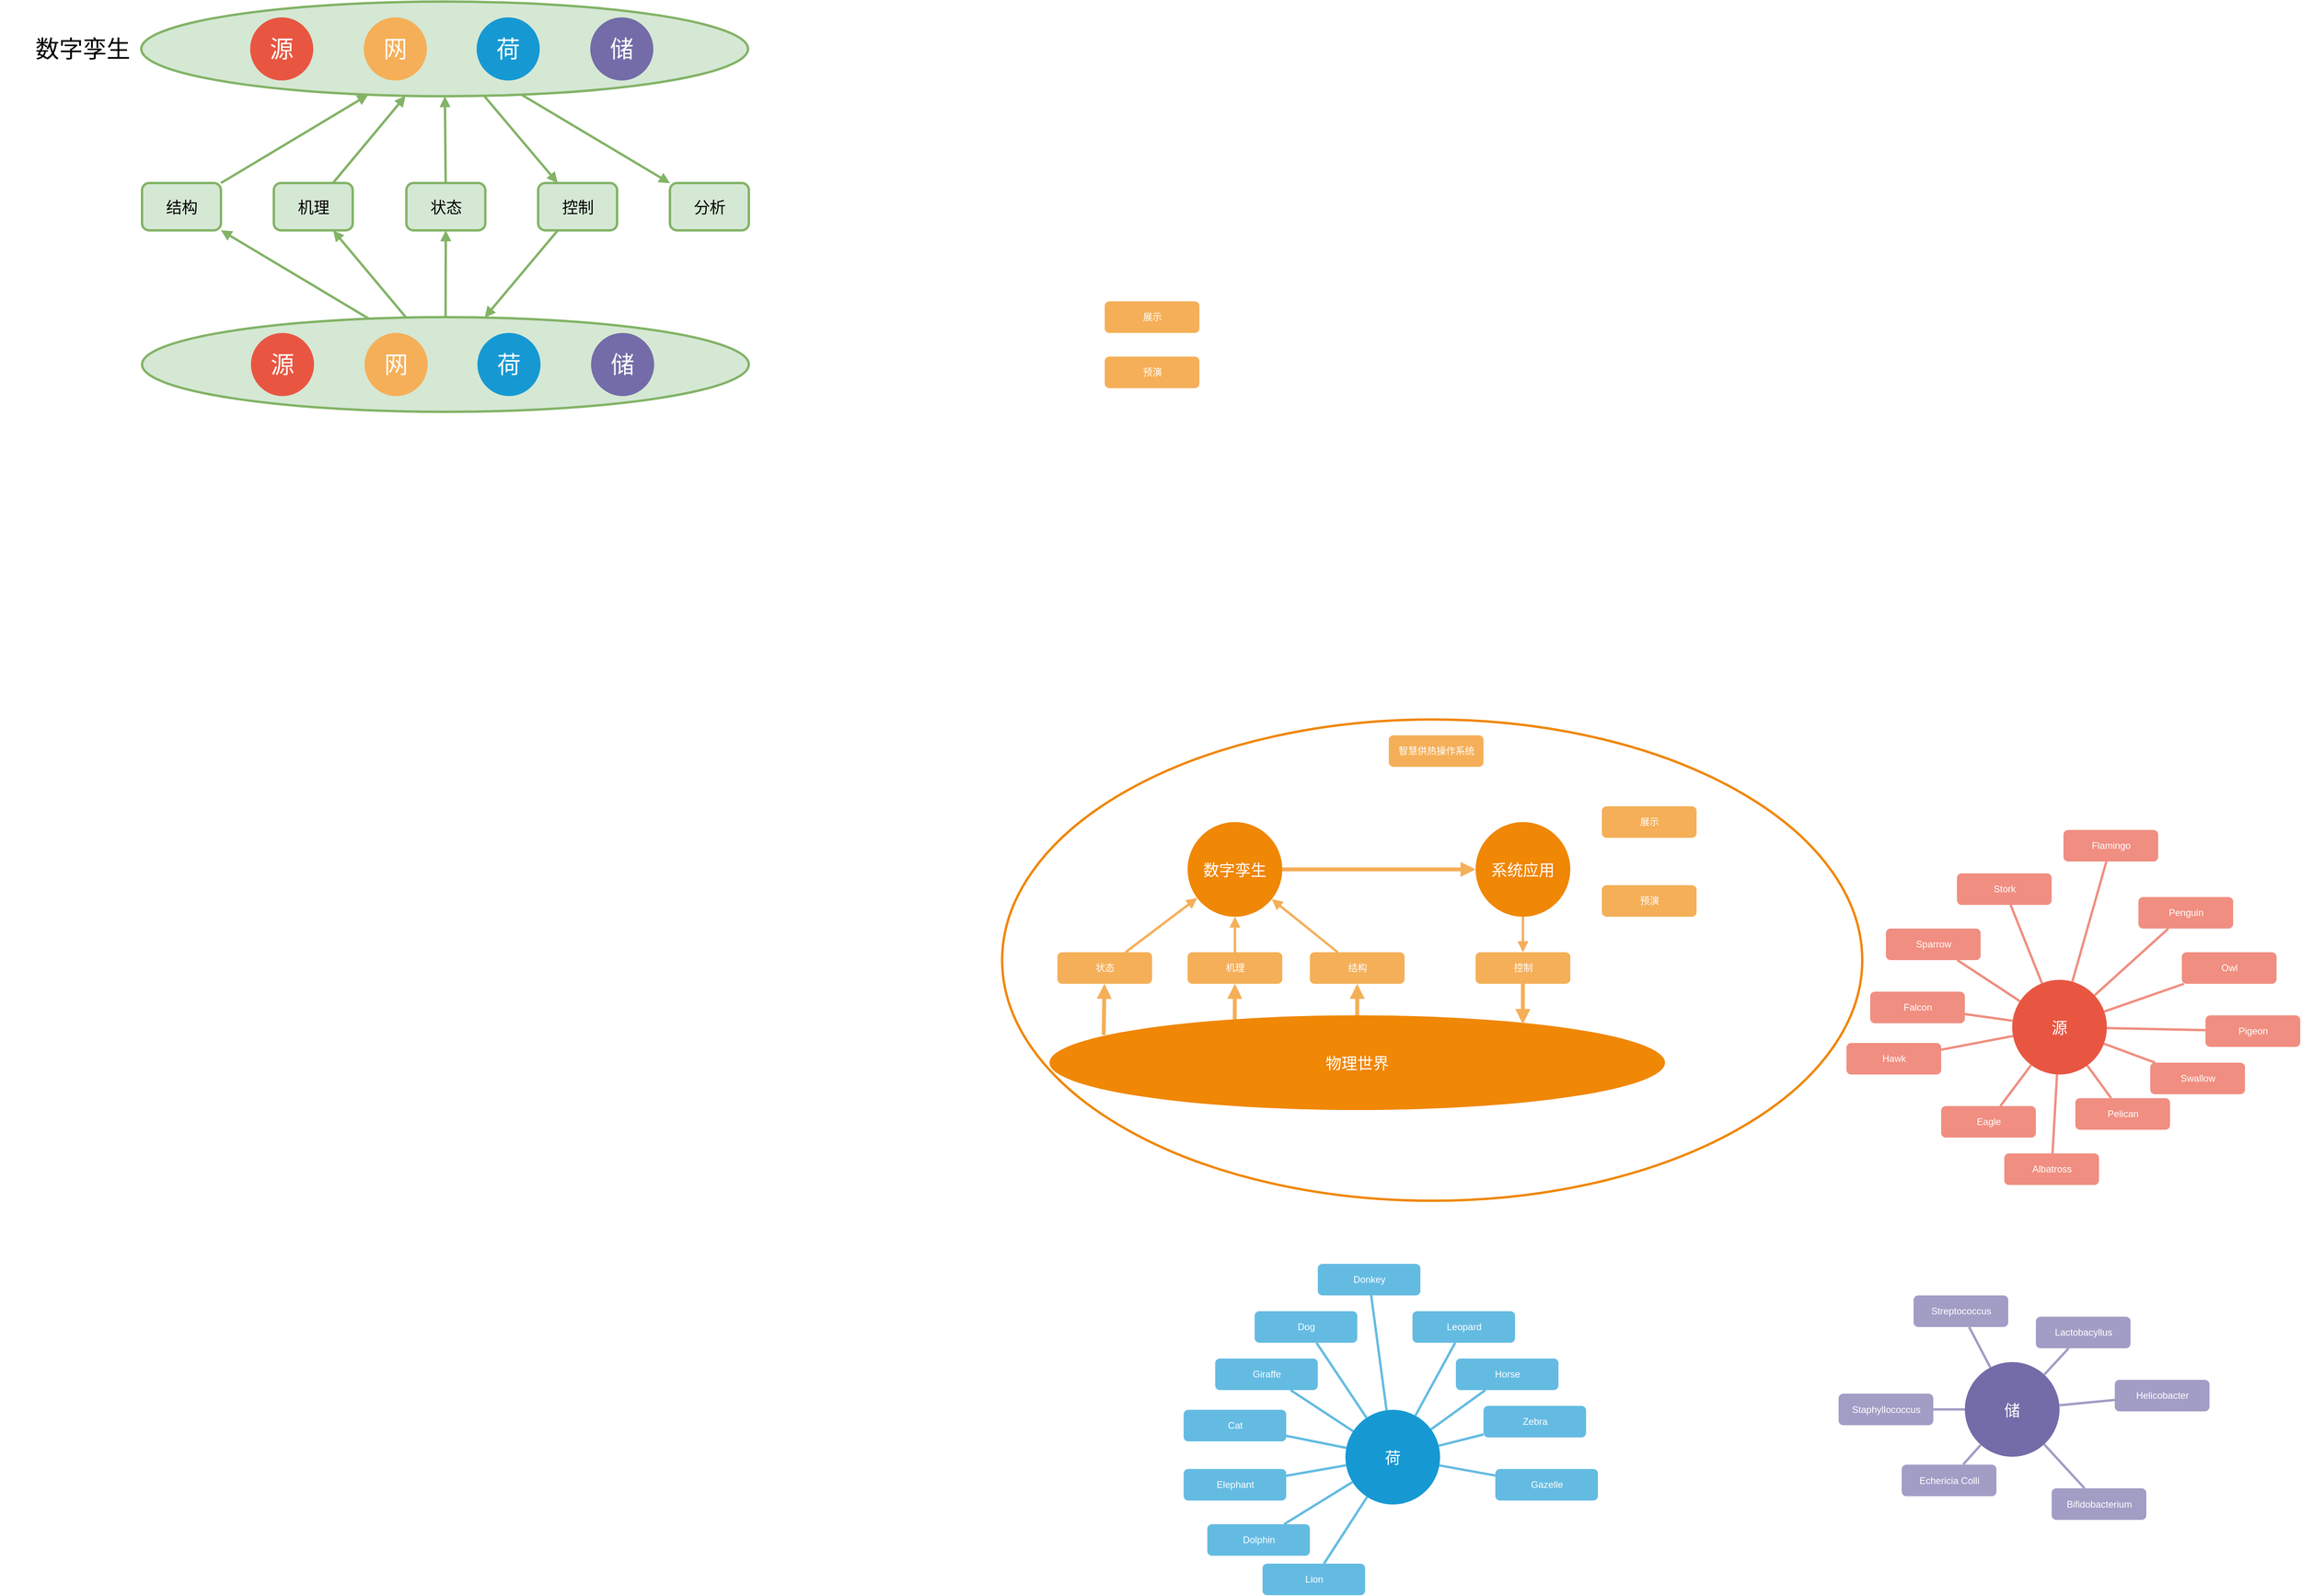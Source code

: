 <mxfile version="14.6.3" type="github">
  <diagram id="6a731a19-8d31-9384-78a2-239565b7b9f0" name="Page-1">
    <mxGraphModel dx="3622" dy="2051" grid="1" gridSize="10" guides="1" tooltips="1" connect="1" arrows="1" fold="1" page="1" pageScale="1" pageWidth="1169" pageHeight="827" background="#ffffff" math="0" shadow="0">
      <root>
        <mxCell id="0" />
        <mxCell id="1" parent="0" />
        <mxCell id="1351" value="网" style="ellipse;whiteSpace=wrap;html=1;shadow=0;fontFamily=Helvetica;fontSize=20;fontColor=#FFFFFF;align=center;strokeWidth=3;fillColor=none;strokeColor=#F08705;" parent="1" vertex="1">
          <mxGeometry x="210" y="200" width="1090" height="610" as="geometry" />
        </mxCell>
        <mxCell id="1350" value="荷" style="ellipse;whiteSpace=wrap;html=1;shadow=0;fontFamily=Helvetica;fontSize=20;fontColor=#FFFFFF;align=center;strokeWidth=3;fillColor=#1699D3;strokeColor=none;" parent="1" vertex="1">
          <mxGeometry x="645" y="1075" width="120" height="120" as="geometry" />
        </mxCell>
        <mxCell id="1352" value="源" style="ellipse;whiteSpace=wrap;html=1;shadow=0;fontFamily=Helvetica;fontSize=20;fontColor=#FFFFFF;align=center;strokeWidth=3;fillColor=#E85642;strokeColor=none;" parent="1" vertex="1">
          <mxGeometry x="1490" y="530" width="120" height="120" as="geometry" />
        </mxCell>
        <mxCell id="1354" value="储" style="ellipse;whiteSpace=wrap;html=1;shadow=0;fontFamily=Helvetica;fontSize=20;fontColor=#FFFFFF;align=center;strokeWidth=3;strokeColor=none;fillColor=#736CA8;" parent="1" vertex="1">
          <mxGeometry x="1430" y="1014.5" width="120" height="120" as="geometry" />
        </mxCell>
        <mxCell id="1357" value="状态" style="rounded=1;fillColor=#f5af58;strokeColor=none;strokeWidth=3;shadow=0;html=1;fontColor=#FFFFFF;" parent="1" vertex="1">
          <mxGeometry x="280" y="495" width="120" height="40" as="geometry" />
        </mxCell>
        <mxCell id="1358" value="Dolphin" style="rounded=1;fillColor=#64BBE2;strokeColor=none;strokeWidth=3;shadow=0;html=1;fontColor=#FFFFFF;" parent="1" vertex="1">
          <mxGeometry x="470" y="1220" width="130" height="40" as="geometry" />
        </mxCell>
        <mxCell id="1367" value="Lion" style="rounded=1;fillColor=#64BBE2;strokeColor=none;strokeWidth=3;shadow=0;html=1;fontColor=#FFFFFF;" parent="1" vertex="1">
          <mxGeometry x="540" y="1270" width="130" height="40" as="geometry" />
        </mxCell>
        <mxCell id="1368" value="Elephant" style="rounded=1;fillColor=#64BBE2;strokeColor=none;strokeWidth=3;shadow=0;html=1;fontColor=#FFFFFF;" parent="1" vertex="1">
          <mxGeometry x="440" y="1150" width="130" height="40" as="geometry" />
        </mxCell>
        <mxCell id="1369" value="Cat" style="rounded=1;fillColor=#64BBE2;strokeColor=none;strokeWidth=3;shadow=0;html=1;fontColor=#FFFFFF;" parent="1" vertex="1">
          <mxGeometry x="440" y="1075" width="130" height="40" as="geometry" />
        </mxCell>
        <mxCell id="1370" value="Giraffe" style="rounded=1;fillColor=#64BBE2;strokeColor=none;strokeWidth=3;shadow=0;html=1;fontColor=#FFFFFF;" parent="1" vertex="1">
          <mxGeometry x="480" y="1010" width="130" height="40" as="geometry" />
        </mxCell>
        <mxCell id="1371" value="Dog" style="rounded=1;fillColor=#64BBE2;strokeColor=none;strokeWidth=3;shadow=0;html=1;fontColor=#FFFFFF;" parent="1" vertex="1">
          <mxGeometry x="530" y="950" width="130" height="40" as="geometry" />
        </mxCell>
        <mxCell id="1372" value="Donkey" style="rounded=1;fillColor=#64BBE2;strokeColor=none;strokeWidth=3;shadow=0;html=1;fontColor=#FFFFFF;" parent="1" vertex="1">
          <mxGeometry x="610" y="890" width="130" height="40" as="geometry" />
        </mxCell>
        <mxCell id="1373" value="Leopard" style="rounded=1;fillColor=#64BBE2;strokeColor=none;strokeWidth=3;shadow=0;html=1;fontColor=#FFFFFF;" parent="1" vertex="1">
          <mxGeometry x="730" y="950" width="130" height="40" as="geometry" />
        </mxCell>
        <mxCell id="1374" value="Horse" style="rounded=1;fillColor=#64BBE2;strokeColor=none;strokeWidth=3;shadow=0;html=1;fontColor=#FFFFFF;" parent="1" vertex="1">
          <mxGeometry x="785" y="1010" width="130" height="40" as="geometry" />
        </mxCell>
        <mxCell id="1375" value="Zebra" style="rounded=1;fillColor=#64BBE2;strokeColor=none;strokeWidth=3;shadow=0;html=1;fontColor=#FFFFFF;" parent="1" vertex="1">
          <mxGeometry x="820" y="1070" width="130" height="40" as="geometry" />
        </mxCell>
        <mxCell id="1376" value="Gazelle" style="rounded=1;fillColor=#64BBE2;strokeColor=none;strokeWidth=3;shadow=0;html=1;fontColor=#FFFFFF;" parent="1" vertex="1">
          <mxGeometry x="835" y="1150" width="130" height="40" as="geometry" />
        </mxCell>
        <mxCell id="1377" value="" style="edgeStyle=none;endArrow=none;strokeWidth=3;strokeColor=#64BBE2;html=1;" parent="1" source="1350" target="1376" edge="1">
          <mxGeometry x="-100" y="860" width="100" height="100" as="geometry">
            <mxPoint x="-100" y="960" as="sourcePoint" />
            <mxPoint y="860" as="targetPoint" />
          </mxGeometry>
        </mxCell>
        <mxCell id="1378" value="" style="edgeStyle=none;endArrow=none;strokeWidth=3;strokeColor=#64BBE2;html=1;" parent="1" source="1350" target="1367" edge="1">
          <mxGeometry x="-100" y="860" width="100" height="100" as="geometry">
            <mxPoint x="-100" y="960" as="sourcePoint" />
            <mxPoint y="860" as="targetPoint" />
          </mxGeometry>
        </mxCell>
        <mxCell id="1379" value="" style="edgeStyle=none;endArrow=none;strokeWidth=3;strokeColor=#64BBE2;html=1;" parent="1" source="1350" target="1358" edge="1">
          <mxGeometry x="-100" y="860" width="100" height="100" as="geometry">
            <mxPoint x="-100" y="960" as="sourcePoint" />
            <mxPoint y="860" as="targetPoint" />
          </mxGeometry>
        </mxCell>
        <mxCell id="1380" value="" style="edgeStyle=none;endArrow=none;strokeWidth=3;strokeColor=#64BBE2;html=1;" parent="1" source="1350" target="1368" edge="1">
          <mxGeometry x="-100" y="860" width="100" height="100" as="geometry">
            <mxPoint x="-100" y="960" as="sourcePoint" />
            <mxPoint y="860" as="targetPoint" />
          </mxGeometry>
        </mxCell>
        <mxCell id="1381" value="" style="edgeStyle=none;endArrow=none;strokeWidth=3;strokeColor=#64BBE2;html=1;" parent="1" source="1350" target="1369" edge="1">
          <mxGeometry x="-100" y="860" width="100" height="100" as="geometry">
            <mxPoint x="-100" y="960" as="sourcePoint" />
            <mxPoint y="860" as="targetPoint" />
          </mxGeometry>
        </mxCell>
        <mxCell id="1382" value="" style="edgeStyle=none;endArrow=none;strokeWidth=3;strokeColor=#64BBE2;html=1;" parent="1" source="1350" target="1370" edge="1">
          <mxGeometry x="-100" y="860" width="100" height="100" as="geometry">
            <mxPoint x="-100" y="960" as="sourcePoint" />
            <mxPoint y="860" as="targetPoint" />
          </mxGeometry>
        </mxCell>
        <mxCell id="1383" value="" style="edgeStyle=none;endArrow=none;strokeWidth=3;strokeColor=#64BBE2;html=1;" parent="1" source="1350" target="1371" edge="1">
          <mxGeometry x="-100" y="860" width="100" height="100" as="geometry">
            <mxPoint x="-100" y="960" as="sourcePoint" />
            <mxPoint y="860" as="targetPoint" />
          </mxGeometry>
        </mxCell>
        <mxCell id="1384" value="" style="edgeStyle=none;endArrow=none;strokeWidth=3;strokeColor=#64BBE2;html=1;" parent="1" source="1350" target="1372" edge="1">
          <mxGeometry x="-100" y="860" width="100" height="100" as="geometry">
            <mxPoint x="-100" y="960" as="sourcePoint" />
            <mxPoint y="860" as="targetPoint" />
          </mxGeometry>
        </mxCell>
        <mxCell id="1385" value="" style="edgeStyle=none;endArrow=none;strokeWidth=3;strokeColor=#64BBE2;html=1;" parent="1" source="1350" target="1373" edge="1">
          <mxGeometry x="-100" y="860" width="100" height="100" as="geometry">
            <mxPoint x="-100" y="960" as="sourcePoint" />
            <mxPoint y="860" as="targetPoint" />
          </mxGeometry>
        </mxCell>
        <mxCell id="1386" value="" style="edgeStyle=none;endArrow=none;strokeWidth=3;strokeColor=#64BBE2;html=1;" parent="1" source="1350" target="1374" edge="1">
          <mxGeometry x="-100" y="860" width="100" height="100" as="geometry">
            <mxPoint x="-100" y="960" as="sourcePoint" />
            <mxPoint y="860" as="targetPoint" />
          </mxGeometry>
        </mxCell>
        <mxCell id="1387" value="" style="edgeStyle=none;endArrow=none;strokeWidth=3;strokeColor=#64BBE2;html=1;" parent="1" source="1350" target="1375" edge="1">
          <mxGeometry x="-100" y="860" width="100" height="100" as="geometry">
            <mxPoint x="-100" y="960" as="sourcePoint" />
            <mxPoint y="860" as="targetPoint" />
          </mxGeometry>
        </mxCell>
        <mxCell id="1388" value="机理" style="rounded=1;fillColor=#f5af58;strokeColor=none;strokeWidth=3;shadow=0;html=1;fontColor=#FFFFFF;" parent="1" vertex="1">
          <mxGeometry x="445" y="495" width="120" height="40" as="geometry" />
        </mxCell>
        <mxCell id="1389" value="结构" style="rounded=1;fillColor=#f5af58;strokeColor=none;strokeWidth=3;shadow=0;html=1;fontColor=#FFFFFF;" parent="1" vertex="1">
          <mxGeometry x="600" y="495" width="120" height="40" as="geometry" />
        </mxCell>
        <mxCell id="1399" value="" style="edgeStyle=none;endArrow=none;strokeWidth=3;strokeColor=#F5AF58;html=1;startArrow=block;startFill=1;" parent="1" source="U495OxJO6NoyhL9MvVn5-1544" target="1357" edge="1">
          <mxGeometry x="-420" y="291.5" width="100" height="100" as="geometry">
            <mxPoint x="-420" y="391.5" as="sourcePoint" />
            <mxPoint x="-320" y="291.5" as="targetPoint" />
          </mxGeometry>
        </mxCell>
        <mxCell id="1400" value="" style="edgeStyle=none;endArrow=none;strokeWidth=3;strokeColor=#F5AF58;html=1;startArrow=block;startFill=1;" parent="1" source="U495OxJO6NoyhL9MvVn5-1544" target="1388" edge="1">
          <mxGeometry x="-420" y="291.5" width="100" height="100" as="geometry">
            <mxPoint x="-420" y="391.5" as="sourcePoint" />
            <mxPoint x="-320" y="291.5" as="targetPoint" />
          </mxGeometry>
        </mxCell>
        <mxCell id="1401" value="" style="edgeStyle=none;endArrow=none;strokeWidth=3;strokeColor=#F5AF58;html=1;startArrow=block;startFill=1;" parent="1" source="U495OxJO6NoyhL9MvVn5-1544" target="1389" edge="1">
          <mxGeometry x="-420" y="291.5" width="100" height="100" as="geometry">
            <mxPoint x="-420" y="391.5" as="sourcePoint" />
            <mxPoint x="-320" y="291.5" as="targetPoint" />
          </mxGeometry>
        </mxCell>
        <mxCell id="1411" value="Eagle" style="rounded=1;fillColor=#f08e81;strokeColor=none;strokeWidth=3;shadow=0;html=1;fontColor=#FFFFFF;" parent="1" vertex="1">
          <mxGeometry x="1400" y="690" width="120" height="40" as="geometry" />
        </mxCell>
        <mxCell id="1412" value="Pigeon" style="rounded=1;fillColor=#f08e81;strokeColor=none;strokeWidth=3;shadow=0;html=1;fontColor=#FFFFFF;" parent="1" vertex="1">
          <mxGeometry x="1735" y="575" width="120" height="40" as="geometry" />
        </mxCell>
        <mxCell id="1413" value="Hawk" style="rounded=1;fillColor=#f08e81;strokeColor=none;strokeWidth=3;shadow=0;html=1;fontColor=#FFFFFF;" parent="1" vertex="1">
          <mxGeometry x="1280" y="610" width="120" height="40" as="geometry" />
        </mxCell>
        <mxCell id="1414" value="Falcon" style="rounded=1;fillColor=#f08e81;strokeColor=none;strokeWidth=3;shadow=0;html=1;fontColor=#FFFFFF;" parent="1" vertex="1">
          <mxGeometry x="1310" y="545" width="120" height="40" as="geometry" />
        </mxCell>
        <mxCell id="1415" value="Sparrow" style="rounded=1;fillColor=#f08e81;strokeColor=none;strokeWidth=3;shadow=0;html=1;fontColor=#FFFFFF;" parent="1" vertex="1">
          <mxGeometry x="1330" y="465" width="120" height="40" as="geometry" />
        </mxCell>
        <mxCell id="1416" value="Stork" style="rounded=1;fillColor=#f08e81;strokeColor=none;strokeWidth=3;shadow=0;html=1;fontColor=#FFFFFF;" parent="1" vertex="1">
          <mxGeometry x="1420" y="395" width="120" height="40" as="geometry" />
        </mxCell>
        <mxCell id="1417" value="Flamingo" style="rounded=1;fillColor=#f08e81;strokeColor=none;strokeWidth=3;shadow=0;html=1;fontColor=#FFFFFF;" parent="1" vertex="1">
          <mxGeometry x="1555" y="340" width="120" height="40" as="geometry" />
        </mxCell>
        <mxCell id="1418" value="Penguin" style="rounded=1;fillColor=#f08e81;strokeColor=none;strokeWidth=3;shadow=0;html=1;fontColor=#FFFFFF;" parent="1" vertex="1">
          <mxGeometry x="1650" y="425" width="120" height="40" as="geometry" />
        </mxCell>
        <mxCell id="1419" value="Owl" style="rounded=1;fillColor=#f08e81;strokeColor=none;strokeWidth=3;shadow=0;html=1;fontColor=#FFFFFF;" parent="1" vertex="1">
          <mxGeometry x="1705" y="495" width="120" height="40" as="geometry" />
        </mxCell>
        <mxCell id="1420" value="Albatross" style="rounded=1;fillColor=#f08e81;strokeColor=none;strokeWidth=3;shadow=0;html=1;fontColor=#FFFFFF;" parent="1" vertex="1">
          <mxGeometry x="1480" y="750" width="120" height="40" as="geometry" />
        </mxCell>
        <mxCell id="1421" value="Pelican" style="rounded=1;fillColor=#f08e81;strokeColor=none;strokeWidth=3;shadow=0;html=1;fontColor=#FFFFFF;" parent="1" vertex="1">
          <mxGeometry x="1570" y="680" width="120" height="40" as="geometry" />
        </mxCell>
        <mxCell id="1422" value="Swallow" style="rounded=1;fillColor=#f08e81;strokeColor=none;strokeWidth=3;shadow=0;html=1;fontColor=#FFFFFF;" parent="1" vertex="1">
          <mxGeometry x="1665" y="635" width="120" height="40" as="geometry" />
        </mxCell>
        <mxCell id="1423" value="" style="edgeStyle=none;endArrow=none;strokeWidth=3;strokeColor=#F08E81;html=1;" parent="1" source="1352" target="1411" edge="1">
          <mxGeometry x="-180" y="280" width="100" height="100" as="geometry">
            <mxPoint x="-180" y="380" as="sourcePoint" />
            <mxPoint x="-80" y="280" as="targetPoint" />
          </mxGeometry>
        </mxCell>
        <mxCell id="1424" value="" style="edgeStyle=none;endArrow=none;strokeWidth=3;strokeColor=#F08E81;html=1;" parent="1" source="1352" target="1413" edge="1">
          <mxGeometry x="-180" y="280" width="100" height="100" as="geometry">
            <mxPoint x="-180" y="380" as="sourcePoint" />
            <mxPoint x="-80" y="280" as="targetPoint" />
          </mxGeometry>
        </mxCell>
        <mxCell id="1425" value="" style="edgeStyle=none;endArrow=none;strokeWidth=3;strokeColor=#F08E81;html=1;" parent="1" source="1352" target="1414" edge="1">
          <mxGeometry x="-180" y="280" width="100" height="100" as="geometry">
            <mxPoint x="-180" y="380" as="sourcePoint" />
            <mxPoint x="-80" y="280" as="targetPoint" />
          </mxGeometry>
        </mxCell>
        <mxCell id="1426" value="" style="edgeStyle=none;endArrow=none;strokeWidth=3;strokeColor=#F08E81;html=1;" parent="1" source="1352" target="1415" edge="1">
          <mxGeometry x="-180" y="280" width="100" height="100" as="geometry">
            <mxPoint x="-180" y="380" as="sourcePoint" />
            <mxPoint x="-80" y="280" as="targetPoint" />
          </mxGeometry>
        </mxCell>
        <mxCell id="1427" value="" style="edgeStyle=none;endArrow=none;strokeWidth=3;strokeColor=#F08E81;html=1;" parent="1" source="1352" target="1416" edge="1">
          <mxGeometry x="-180" y="280" width="100" height="100" as="geometry">
            <mxPoint x="-180" y="380" as="sourcePoint" />
            <mxPoint x="-80" y="280" as="targetPoint" />
          </mxGeometry>
        </mxCell>
        <mxCell id="1428" value="" style="edgeStyle=none;endArrow=none;strokeWidth=3;strokeColor=#F08E81;html=1;" parent="1" source="1352" target="1417" edge="1">
          <mxGeometry x="-180" y="280" width="100" height="100" as="geometry">
            <mxPoint x="-180" y="380" as="sourcePoint" />
            <mxPoint x="-80" y="280" as="targetPoint" />
          </mxGeometry>
        </mxCell>
        <mxCell id="1429" value="" style="edgeStyle=none;endArrow=none;strokeWidth=3;strokeColor=#F08E81;html=1;" parent="1" source="1352" target="1418" edge="1">
          <mxGeometry x="-180" y="280" width="100" height="100" as="geometry">
            <mxPoint x="-180" y="380" as="sourcePoint" />
            <mxPoint x="-80" y="280" as="targetPoint" />
          </mxGeometry>
        </mxCell>
        <mxCell id="1430" value="" style="edgeStyle=none;endArrow=none;strokeWidth=3;strokeColor=#F08E81;html=1;" parent="1" source="1352" target="1419" edge="1">
          <mxGeometry x="-180" y="280" width="100" height="100" as="geometry">
            <mxPoint x="-180" y="380" as="sourcePoint" />
            <mxPoint x="-80" y="280" as="targetPoint" />
          </mxGeometry>
        </mxCell>
        <mxCell id="1431" value="" style="edgeStyle=none;endArrow=none;strokeWidth=3;strokeColor=#F08E81;html=1;" parent="1" source="1352" target="1412" edge="1">
          <mxGeometry x="-180" y="280" width="100" height="100" as="geometry">
            <mxPoint x="-180" y="380" as="sourcePoint" />
            <mxPoint x="-80" y="280" as="targetPoint" />
          </mxGeometry>
        </mxCell>
        <mxCell id="1432" value="" style="edgeStyle=none;endArrow=none;strokeWidth=3;strokeColor=#F08E81;html=1;" parent="1" source="1352" target="1422" edge="1">
          <mxGeometry x="-180" y="280" width="100" height="100" as="geometry">
            <mxPoint x="-180" y="380" as="sourcePoint" />
            <mxPoint x="-80" y="280" as="targetPoint" />
          </mxGeometry>
        </mxCell>
        <mxCell id="1433" value="" style="edgeStyle=none;endArrow=none;strokeWidth=3;strokeColor=#F08E81;html=1;" parent="1" source="1352" target="1421" edge="1">
          <mxGeometry x="-180" y="280" width="100" height="100" as="geometry">
            <mxPoint x="-180" y="380" as="sourcePoint" />
            <mxPoint x="-80" y="280" as="targetPoint" />
          </mxGeometry>
        </mxCell>
        <mxCell id="1434" value="" style="edgeStyle=none;endArrow=none;strokeWidth=3;strokeColor=#F08E81;html=1;" parent="1" source="1352" target="1420" edge="1">
          <mxGeometry x="-180" y="280" width="100" height="100" as="geometry">
            <mxPoint x="-180" y="380" as="sourcePoint" />
            <mxPoint x="-80" y="280" as="targetPoint" />
          </mxGeometry>
        </mxCell>
        <mxCell id="1457" value="Streptococcus" style="rounded=1;fillColor=#a29dc5;strokeColor=none;strokeWidth=3;shadow=0;html=1;fontColor=#FFFFFF;" parent="1" vertex="1">
          <mxGeometry x="1365" y="930" width="120" height="40" as="geometry" />
        </mxCell>
        <mxCell id="1458" value="Echericia Colli" style="rounded=1;fillColor=#a29dc5;strokeColor=none;strokeWidth=3;shadow=0;html=1;fontColor=#FFFFFF;" parent="1" vertex="1">
          <mxGeometry x="1350" y="1144.5" width="120" height="40" as="geometry" />
        </mxCell>
        <mxCell id="1459" value="Lactobacyllus" style="rounded=1;fillColor=#a29dc5;strokeColor=none;strokeWidth=3;shadow=0;html=1;fontColor=#FFFFFF;" parent="1" vertex="1">
          <mxGeometry x="1520" y="957" width="120" height="40" as="geometry" />
        </mxCell>
        <mxCell id="1460" value="Helicobacter" style="rounded=1;fillColor=#a29dc5;strokeColor=none;strokeWidth=3;shadow=0;html=1;fontColor=#FFFFFF;" parent="1" vertex="1">
          <mxGeometry x="1620" y="1037" width="120" height="40" as="geometry" />
        </mxCell>
        <mxCell id="1461" value="Bifidobacterium" style="rounded=1;fillColor=#a29dc5;strokeColor=none;strokeWidth=3;shadow=0;html=1;fontColor=#FFFFFF;" parent="1" vertex="1">
          <mxGeometry x="1540" y="1174.5" width="120" height="40" as="geometry" />
        </mxCell>
        <mxCell id="1462" value="Staphyllococcus" style="rounded=1;fillColor=#a29dc5;strokeColor=none;strokeWidth=3;shadow=0;html=1;fontColor=#FFFFFF;" parent="1" vertex="1">
          <mxGeometry x="1270" y="1054.5" width="120" height="40" as="geometry" />
        </mxCell>
        <mxCell id="1463" value="" style="edgeStyle=none;endArrow=none;strokeWidth=3;strokeColor=#A29DC5;html=1;" parent="1" source="1354" target="1460" edge="1">
          <mxGeometry x="-30" y="-260.5" width="100" height="100" as="geometry">
            <mxPoint x="-30" y="-160.5" as="sourcePoint" />
            <mxPoint x="70" y="-260.5" as="targetPoint" />
          </mxGeometry>
        </mxCell>
        <mxCell id="1464" value="" style="edgeStyle=none;endArrow=none;strokeWidth=3;strokeColor=#A29DC5;html=1;" parent="1" source="1354" target="1461" edge="1">
          <mxGeometry x="-30" y="-260.5" width="100" height="100" as="geometry">
            <mxPoint x="-30" y="-160.5" as="sourcePoint" />
            <mxPoint x="70" y="-260.5" as="targetPoint" />
          </mxGeometry>
        </mxCell>
        <mxCell id="1465" value="" style="edgeStyle=none;endArrow=none;strokeWidth=3;strokeColor=#A29DC5;html=1;" parent="1" source="1354" target="1458" edge="1">
          <mxGeometry x="-30" y="-260.5" width="100" height="100" as="geometry">
            <mxPoint x="-30" y="-160.5" as="sourcePoint" />
            <mxPoint x="70" y="-260.5" as="targetPoint" />
          </mxGeometry>
        </mxCell>
        <mxCell id="1466" value="" style="edgeStyle=none;endArrow=none;strokeWidth=3;strokeColor=#A29DC5;html=1;" parent="1" source="1354" target="1462" edge="1">
          <mxGeometry x="-30" y="-260.5" width="100" height="100" as="geometry">
            <mxPoint x="-30" y="-160.5" as="sourcePoint" />
            <mxPoint x="70" y="-260.5" as="targetPoint" />
          </mxGeometry>
        </mxCell>
        <mxCell id="1467" value="" style="edgeStyle=none;endArrow=none;strokeWidth=3;strokeColor=#A29DC5;html=1;" parent="1" source="1354" target="1457" edge="1">
          <mxGeometry x="-30" y="-260.5" width="100" height="100" as="geometry">
            <mxPoint x="-30" y="-160.5" as="sourcePoint" />
            <mxPoint x="70" y="-260.5" as="targetPoint" />
          </mxGeometry>
        </mxCell>
        <mxCell id="1514" style="edgeStyle=orthogonalEdgeStyle;rounded=0;html=1;exitX=0.75;exitY=0;entryX=0.75;entryY=0;startArrow=none;startFill=0;endArrow=block;endFill=1;jettySize=auto;orthogonalLoop=1;strokeColor=#12aab5;strokeWidth=6;fontSize=20;fontColor=#2F5B7C;" parent="1" source="1414" target="1414" edge="1">
          <mxGeometry relative="1" as="geometry" />
        </mxCell>
        <mxCell id="1541" value="" style="edgeStyle=none;endArrow=none;strokeWidth=3;strokeColor=#A29DC5;html=1;" parent="1" source="1354" target="1459" edge="1">
          <mxGeometry x="-1455" y="-565.5" width="100" height="100" as="geometry">
            <mxPoint x="-1455" y="-465.5" as="sourcePoint" />
            <mxPoint x="-1355" y="-565.5" as="targetPoint" />
          </mxGeometry>
        </mxCell>
        <mxCell id="U495OxJO6NoyhL9MvVn5-1542" value="物理世界" style="ellipse;whiteSpace=wrap;html=1;shadow=0;fontFamily=Helvetica;fontSize=20;fontColor=#FFFFFF;align=center;strokeWidth=3;fillColor=#F08705;strokeColor=none;gradientColor=none;" vertex="1" parent="1">
          <mxGeometry x="270" y="575" width="780" height="120" as="geometry" />
        </mxCell>
        <mxCell id="U495OxJO6NoyhL9MvVn5-1543" value="系统应用" style="ellipse;whiteSpace=wrap;html=1;shadow=0;fontFamily=Helvetica;fontSize=20;fontColor=#FFFFFF;align=center;strokeWidth=3;fillColor=#F08705;strokeColor=none;gradientColor=none;" vertex="1" parent="1">
          <mxGeometry x="810" y="330" width="120" height="120" as="geometry" />
        </mxCell>
        <mxCell id="U495OxJO6NoyhL9MvVn5-1544" value="数字孪生" style="ellipse;whiteSpace=wrap;html=1;shadow=0;fontFamily=Helvetica;fontSize=20;fontColor=#FFFFFF;align=center;strokeWidth=3;fillColor=#F08705;strokeColor=none;" vertex="1" parent="1">
          <mxGeometry x="445" y="330" width="120" height="120" as="geometry" />
        </mxCell>
        <mxCell id="U495OxJO6NoyhL9MvVn5-1551" value="智慧供热操作系统" style="rounded=1;fillColor=#f5af58;strokeColor=none;strokeWidth=3;shadow=0;html=1;fontColor=#FFFFFF;" vertex="1" parent="1">
          <mxGeometry x="700" y="220" width="120" height="40" as="geometry" />
        </mxCell>
        <mxCell id="U495OxJO6NoyhL9MvVn5-1557" value="" style="edgeStyle=none;endArrow=none;strokeWidth=5;strokeColor=#F5AF58;html=1;startArrow=block;startFill=1;" edge="1" parent="1" source="1389" target="U495OxJO6NoyhL9MvVn5-1542">
          <mxGeometry x="-410" y="301.5" width="100" height="100" as="geometry">
            <mxPoint x="533.447" y="467.196" as="sourcePoint" />
            <mxPoint x="453.503" y="515" as="targetPoint" />
          </mxGeometry>
        </mxCell>
        <mxCell id="U495OxJO6NoyhL9MvVn5-1558" value="" style="edgeStyle=none;endArrow=block;strokeWidth=5;strokeColor=#F5AF58;html=1;startArrow=none;startFill=0;endFill=1;" edge="1" parent="1" source="U495OxJO6NoyhL9MvVn5-1544" target="U495OxJO6NoyhL9MvVn5-1543">
          <mxGeometry x="-400" y="311.5" width="100" height="100" as="geometry">
            <mxPoint x="615.733" y="488.032" as="sourcePoint" />
            <mxPoint x="684.269" y="603.467" as="targetPoint" />
          </mxGeometry>
        </mxCell>
        <mxCell id="U495OxJO6NoyhL9MvVn5-1559" value="" style="edgeStyle=none;endArrow=none;strokeWidth=3;strokeColor=#F5AF58;html=1;startArrow=block;startFill=1;" edge="1" parent="1" source="U495OxJO6NoyhL9MvVn5-1564" target="U495OxJO6NoyhL9MvVn5-1543">
          <mxGeometry x="-390" y="321.5" width="100" height="100" as="geometry">
            <mxPoint x="870" y="590" as="sourcePoint" />
            <mxPoint x="820" y="436.5" as="targetPoint" />
          </mxGeometry>
        </mxCell>
        <mxCell id="U495OxJO6NoyhL9MvVn5-1560" value="" style="edgeStyle=none;endArrow=none;strokeWidth=5;strokeColor=#F5AF58;html=1;startArrow=block;startFill=1;entryX=0.301;entryY=0.042;entryDx=0;entryDy=0;entryPerimeter=0;" edge="1" parent="1" source="1388" target="U495OxJO6NoyhL9MvVn5-1542">
          <mxGeometry x="-400" y="311.5" width="100" height="100" as="geometry">
            <mxPoint x="670" y="545" as="sourcePoint" />
            <mxPoint x="670" y="585" as="targetPoint" />
          </mxGeometry>
        </mxCell>
        <mxCell id="U495OxJO6NoyhL9MvVn5-1561" value="" style="edgeStyle=none;endArrow=none;strokeWidth=5;strokeColor=#F5AF58;html=1;startArrow=block;startFill=1;entryX=0.088;entryY=0.208;entryDx=0;entryDy=0;entryPerimeter=0;" edge="1" parent="1" source="1357" target="U495OxJO6NoyhL9MvVn5-1542">
          <mxGeometry x="-565.28" y="321.5" width="100" height="100" as="geometry">
            <mxPoint x="339.652" y="545" as="sourcePoint" />
            <mxPoint x="339.5" y="590.04" as="targetPoint" />
          </mxGeometry>
        </mxCell>
        <mxCell id="U495OxJO6NoyhL9MvVn5-1562" value="展示" style="rounded=1;fillColor=#f5af58;strokeColor=none;strokeWidth=3;shadow=0;html=1;fontColor=#FFFFFF;" vertex="1" parent="1">
          <mxGeometry x="970" y="310" width="120" height="40" as="geometry" />
        </mxCell>
        <mxCell id="U495OxJO6NoyhL9MvVn5-1563" value="预演" style="rounded=1;fillColor=#f5af58;strokeColor=none;strokeWidth=3;shadow=0;html=1;fontColor=#FFFFFF;" vertex="1" parent="1">
          <mxGeometry x="970" y="410" width="120" height="40" as="geometry" />
        </mxCell>
        <mxCell id="U495OxJO6NoyhL9MvVn5-1564" value="控制" style="rounded=1;fillColor=#f5af58;strokeColor=none;strokeWidth=3;shadow=0;html=1;fontColor=#FFFFFF;" vertex="1" parent="1">
          <mxGeometry x="810" y="495" width="120" height="40" as="geometry" />
        </mxCell>
        <mxCell id="U495OxJO6NoyhL9MvVn5-1565" value="" style="edgeStyle=none;endArrow=none;strokeWidth=5;strokeColor=#F5AF58;html=1;startArrow=block;startFill=1;exitX=0.769;exitY=0.092;exitDx=0;exitDy=0;exitPerimeter=0;" edge="1" parent="1" source="U495OxJO6NoyhL9MvVn5-1542" target="U495OxJO6NoyhL9MvVn5-1564">
          <mxGeometry x="-380" y="331.5" width="100" height="100" as="geometry">
            <mxPoint x="880" y="500" as="sourcePoint" />
            <mxPoint x="880" y="460" as="targetPoint" />
          </mxGeometry>
        </mxCell>
        <mxCell id="U495OxJO6NoyhL9MvVn5-1567" value="&lt;font style=&quot;font-size: 20px&quot;&gt;状态&lt;/font&gt;" style="rounded=1;fillColor=#d5e8d4;strokeColor=#82b366;strokeWidth=3;shadow=0;html=1;" vertex="1" parent="1">
          <mxGeometry x="-545" y="-480" width="100" height="60" as="geometry" />
        </mxCell>
        <mxCell id="U495OxJO6NoyhL9MvVn5-1568" value="&lt;font style=&quot;font-size: 20px&quot;&gt;机理&lt;/font&gt;" style="rounded=1;fillColor=#d5e8d4;strokeColor=#82b366;strokeWidth=3;shadow=0;html=1;" vertex="1" parent="1">
          <mxGeometry x="-713" y="-480" width="100" height="60" as="geometry" />
        </mxCell>
        <mxCell id="U495OxJO6NoyhL9MvVn5-1569" value="&lt;font style=&quot;font-size: 20px&quot;&gt;结构&lt;/font&gt;" style="rounded=1;fillColor=#d5e8d4;strokeColor=#82b366;strokeWidth=3;shadow=0;html=1;" vertex="1" parent="1">
          <mxGeometry x="-880" y="-480" width="100" height="60" as="geometry" />
        </mxCell>
        <mxCell id="U495OxJO6NoyhL9MvVn5-1570" value="" style="edgeStyle=none;endArrow=none;strokeWidth=3;strokeColor=#82b366;html=1;startArrow=block;startFill=1;fillColor=#d5e8d4;" edge="1" parent="1" source="U495OxJO6NoyhL9MvVn5-1575" target="U495OxJO6NoyhL9MvVn5-1567">
          <mxGeometry x="-1569" y="-688.5" width="100" height="100" as="geometry">
            <mxPoint x="-1569" y="-588.5" as="sourcePoint" />
            <mxPoint x="-1469" y="-688.5" as="targetPoint" />
          </mxGeometry>
        </mxCell>
        <mxCell id="U495OxJO6NoyhL9MvVn5-1571" value="" style="edgeStyle=none;endArrow=none;strokeWidth=3;strokeColor=#82b366;html=1;startArrow=block;startFill=1;fillColor=#d5e8d4;" edge="1" parent="1" source="U495OxJO6NoyhL9MvVn5-1575" target="U495OxJO6NoyhL9MvVn5-1568">
          <mxGeometry x="-1569" y="-688.5" width="100" height="100" as="geometry">
            <mxPoint x="-1569" y="-588.5" as="sourcePoint" />
            <mxPoint x="-1469" y="-688.5" as="targetPoint" />
          </mxGeometry>
        </mxCell>
        <mxCell id="U495OxJO6NoyhL9MvVn5-1572" value="" style="edgeStyle=none;endArrow=none;strokeWidth=3;strokeColor=#82b366;html=1;startArrow=block;startFill=1;fillColor=#d5e8d4;" edge="1" parent="1" source="U495OxJO6NoyhL9MvVn5-1575" target="U495OxJO6NoyhL9MvVn5-1569">
          <mxGeometry x="-1569" y="-688.5" width="100" height="100" as="geometry">
            <mxPoint x="-1569" y="-588.5" as="sourcePoint" />
            <mxPoint x="-1469" y="-688.5" as="targetPoint" />
          </mxGeometry>
        </mxCell>
        <mxCell id="U495OxJO6NoyhL9MvVn5-1573" value="" style="ellipse;whiteSpace=wrap;html=1;shadow=0;fontFamily=Helvetica;fontSize=20;align=center;strokeWidth=3;fillColor=#d5e8d4;strokeColor=#82b366;" vertex="1" parent="1">
          <mxGeometry x="-880" y="-310" width="769" height="120" as="geometry" />
        </mxCell>
        <mxCell id="U495OxJO6NoyhL9MvVn5-1575" value="" style="ellipse;whiteSpace=wrap;html=1;shadow=0;fontFamily=Helvetica;fontSize=20;align=center;strokeWidth=3;fillColor=#d5e8d4;strokeColor=#82b366;" vertex="1" parent="1">
          <mxGeometry x="-881" y="-710" width="769" height="120" as="geometry" />
        </mxCell>
        <mxCell id="U495OxJO6NoyhL9MvVn5-1577" value="" style="edgeStyle=none;endArrow=none;strokeWidth=3;strokeColor=#82b366;html=1;startArrow=block;startFill=1;fillColor=#d5e8d4;" edge="1" parent="1" source="U495OxJO6NoyhL9MvVn5-1569" target="U495OxJO6NoyhL9MvVn5-1573">
          <mxGeometry x="-1559" y="-678.5" width="100" height="100" as="geometry">
            <mxPoint x="-615.553" y="-512.804" as="sourcePoint" />
            <mxPoint x="-695.497" y="-465" as="targetPoint" />
          </mxGeometry>
        </mxCell>
        <mxCell id="U495OxJO6NoyhL9MvVn5-1578" value="" style="edgeStyle=none;endArrow=block;strokeWidth=3;strokeColor=#82b366;html=1;startArrow=none;startFill=0;endFill=1;fillColor=#d5e8d4;" edge="1" parent="1" source="U495OxJO6NoyhL9MvVn5-1575" target="U495OxJO6NoyhL9MvVn5-1584">
          <mxGeometry x="-1549" y="-668.5" width="100" height="100" as="geometry">
            <mxPoint x="-533.267" y="-491.968" as="sourcePoint" />
            <mxPoint x="-464.731" y="-376.533" as="targetPoint" />
          </mxGeometry>
        </mxCell>
        <mxCell id="U495OxJO6NoyhL9MvVn5-1580" value="" style="edgeStyle=none;endArrow=none;strokeWidth=3;strokeColor=#82b366;html=1;startArrow=block;startFill=1;fillColor=#d5e8d4;" edge="1" parent="1" source="U495OxJO6NoyhL9MvVn5-1568" target="U495OxJO6NoyhL9MvVn5-1573">
          <mxGeometry x="-1549" y="-668.5" width="100" height="100" as="geometry">
            <mxPoint x="-479" y="-435" as="sourcePoint" />
            <mxPoint x="-479" y="-395" as="targetPoint" />
          </mxGeometry>
        </mxCell>
        <mxCell id="U495OxJO6NoyhL9MvVn5-1581" value="" style="edgeStyle=none;endArrow=none;strokeWidth=3;strokeColor=#82b366;html=1;startArrow=block;startFill=1;fillColor=#d5e8d4;" edge="1" parent="1" source="U495OxJO6NoyhL9MvVn5-1567" target="U495OxJO6NoyhL9MvVn5-1573">
          <mxGeometry x="-1714.28" y="-658.5" width="100" height="100" as="geometry">
            <mxPoint x="-809.348" y="-435" as="sourcePoint" />
            <mxPoint x="-809.5" y="-389.96" as="targetPoint" />
          </mxGeometry>
        </mxCell>
        <mxCell id="U495OxJO6NoyhL9MvVn5-1582" value="展示" style="rounded=1;fillColor=#f5af58;strokeColor=none;strokeWidth=3;shadow=0;html=1;fontColor=#FFFFFF;" vertex="1" parent="1">
          <mxGeometry x="340" y="-330" width="120" height="40" as="geometry" />
        </mxCell>
        <mxCell id="U495OxJO6NoyhL9MvVn5-1583" value="预演" style="rounded=1;fillColor=#f5af58;strokeColor=none;strokeWidth=3;shadow=0;html=1;fontColor=#FFFFFF;" vertex="1" parent="1">
          <mxGeometry x="340" y="-260" width="120" height="40" as="geometry" />
        </mxCell>
        <mxCell id="U495OxJO6NoyhL9MvVn5-1584" value="&lt;font style=&quot;font-size: 20px&quot;&gt;控制&lt;/font&gt;" style="rounded=1;fillColor=#d5e8d4;strokeColor=#82b366;strokeWidth=3;shadow=0;html=1;" vertex="1" parent="1">
          <mxGeometry x="-378" y="-480" width="100" height="60" as="geometry" />
        </mxCell>
        <mxCell id="U495OxJO6NoyhL9MvVn5-1585" value="" style="edgeStyle=none;endArrow=none;strokeWidth=3;strokeColor=#82b366;html=1;startArrow=block;startFill=1;fillColor=#d5e8d4;" edge="1" parent="1" source="U495OxJO6NoyhL9MvVn5-1573" target="U495OxJO6NoyhL9MvVn5-1584">
          <mxGeometry x="-1529" y="-648.5" width="100" height="100" as="geometry">
            <mxPoint x="-269" y="-480" as="sourcePoint" />
            <mxPoint x="-269" y="-520" as="targetPoint" />
          </mxGeometry>
        </mxCell>
        <mxCell id="U495OxJO6NoyhL9MvVn5-1594" value="&lt;font style=&quot;font-size: 30px&quot;&gt;源&lt;/font&gt;" style="ellipse;whiteSpace=wrap;html=1;shadow=0;fontFamily=Helvetica;fontSize=20;fontColor=#FFFFFF;align=center;strokeWidth=3;strokeColor=none;fillColor=#E85642;" vertex="1" parent="1">
          <mxGeometry x="-743" y="-690" width="80" height="80" as="geometry" />
        </mxCell>
        <mxCell id="U495OxJO6NoyhL9MvVn5-1595" value="&lt;font style=&quot;font-size: 30px&quot;&gt;网&lt;/font&gt;" style="ellipse;whiteSpace=wrap;html=1;shadow=0;fontFamily=Helvetica;fontSize=20;fontColor=#FFFFFF;align=center;strokeWidth=3;strokeColor=none;fillColor=#F5AF58;" vertex="1" parent="1">
          <mxGeometry x="-599" y="-690" width="80" height="80" as="geometry" />
        </mxCell>
        <mxCell id="U495OxJO6NoyhL9MvVn5-1596" value="&lt;font style=&quot;font-size: 30px&quot;&gt;荷&lt;/font&gt;" style="ellipse;whiteSpace=wrap;html=1;shadow=0;fontFamily=Helvetica;fontSize=20;fontColor=#FFFFFF;align=center;strokeWidth=3;strokeColor=none;fillColor=#1699D3;" vertex="1" parent="1">
          <mxGeometry x="-456" y="-690" width="80" height="80" as="geometry" />
        </mxCell>
        <mxCell id="U495OxJO6NoyhL9MvVn5-1597" value="&lt;font style=&quot;font-size: 30px&quot;&gt;储&lt;/font&gt;" style="ellipse;whiteSpace=wrap;html=1;shadow=0;fontFamily=Helvetica;fontSize=20;fontColor=#FFFFFF;align=center;strokeWidth=3;strokeColor=none;fillColor=#736CA8;" vertex="1" parent="1">
          <mxGeometry x="-312" y="-690" width="80" height="80" as="geometry" />
        </mxCell>
        <mxCell id="U495OxJO6NoyhL9MvVn5-1598" value="&lt;font style=&quot;font-size: 30px&quot;&gt;源&lt;/font&gt;" style="ellipse;whiteSpace=wrap;html=1;shadow=0;fontFamily=Helvetica;fontSize=20;fontColor=#FFFFFF;align=center;strokeWidth=3;strokeColor=none;fillColor=#E85642;" vertex="1" parent="1">
          <mxGeometry x="-742" y="-290" width="80" height="80" as="geometry" />
        </mxCell>
        <mxCell id="U495OxJO6NoyhL9MvVn5-1599" value="&lt;font style=&quot;font-size: 30px&quot;&gt;网&lt;/font&gt;" style="ellipse;whiteSpace=wrap;html=1;shadow=0;fontFamily=Helvetica;fontSize=20;fontColor=#FFFFFF;align=center;strokeWidth=3;strokeColor=none;fillColor=#F5AF58;" vertex="1" parent="1">
          <mxGeometry x="-598" y="-290" width="80" height="80" as="geometry" />
        </mxCell>
        <mxCell id="U495OxJO6NoyhL9MvVn5-1600" value="&lt;font style=&quot;font-size: 30px&quot;&gt;荷&lt;/font&gt;" style="ellipse;whiteSpace=wrap;html=1;shadow=0;fontFamily=Helvetica;fontSize=20;fontColor=#FFFFFF;align=center;strokeWidth=3;strokeColor=none;fillColor=#1699D3;" vertex="1" parent="1">
          <mxGeometry x="-455" y="-290" width="80" height="80" as="geometry" />
        </mxCell>
        <mxCell id="U495OxJO6NoyhL9MvVn5-1601" value="&lt;font style=&quot;font-size: 30px&quot;&gt;储&lt;/font&gt;" style="ellipse;whiteSpace=wrap;html=1;shadow=0;fontFamily=Helvetica;fontSize=20;fontColor=#FFFFFF;align=center;strokeWidth=3;strokeColor=none;fillColor=#736CA8;" vertex="1" parent="1">
          <mxGeometry x="-311" y="-290" width="80" height="80" as="geometry" />
        </mxCell>
        <mxCell id="U495OxJO6NoyhL9MvVn5-1602" value="&lt;font style=&quot;font-size: 30px&quot;&gt;数字孪生&lt;/font&gt;" style="text;html=1;strokeColor=none;fillColor=none;align=center;verticalAlign=middle;whiteSpace=wrap;rounded=0;glass=0;" vertex="1" parent="1">
          <mxGeometry x="-1060" y="-660" width="210" height="20" as="geometry" />
        </mxCell>
        <mxCell id="U495OxJO6NoyhL9MvVn5-1603" value="&lt;font style=&quot;font-size: 20px&quot;&gt;分析&lt;/font&gt;" style="rounded=1;fillColor=#d5e8d4;strokeColor=#82b366;strokeWidth=3;shadow=0;html=1;" vertex="1" parent="1">
          <mxGeometry x="-211" y="-480" width="100" height="60" as="geometry" />
        </mxCell>
        <mxCell id="U495OxJO6NoyhL9MvVn5-1604" value="" style="edgeStyle=none;endArrow=block;strokeWidth=3;strokeColor=#82b366;html=1;startArrow=none;startFill=0;endFill=1;fillColor=#d5e8d4;" edge="1" parent="1" source="U495OxJO6NoyhL9MvVn5-1575" target="U495OxJO6NoyhL9MvVn5-1603">
          <mxGeometry x="-1539" y="-658.5" width="100" height="100" as="geometry">
            <mxPoint x="-433.135" y="-600.559" as="sourcePoint" />
            <mxPoint x="-326.5" y="-480.0" as="targetPoint" />
          </mxGeometry>
        </mxCell>
      </root>
    </mxGraphModel>
  </diagram>
</mxfile>
